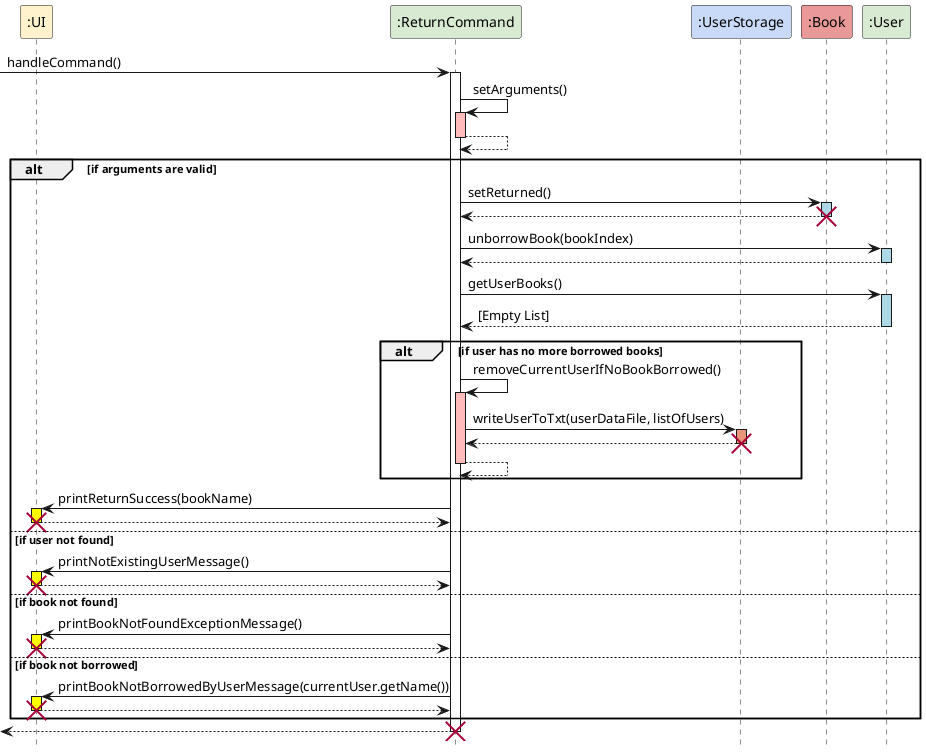 @startuml
' Define colors using preprocessor directives
!define UI_COLOR #FFF2CC
!define RETURN_COLOR #D9EAD3
!define USERSTORAGE_COLOR #C9DAF8
!define BOOK_COLOR #EA9999
!define USER_COLOR #D9EAD3

hide footbox

' Define participants with colors
participant ":UI" as Ui UI_COLOR
participant ":ReturnCommand" as retCmd RETURN_COLOR
participant ":UserStorage" as uStorage USERSTORAGE_COLOR
participant ":Book" as book BOOK_COLOR
participant ":User" as user USER_COLOR

' Sequence of interactions
[-> retCmd : handleCommand()
activate retCmd

retCmd -> retCmd : setArguments()
activate retCmd #FFBBBB
retCmd --> retCmd
deactivate retCmd

alt if arguments are valid
    retCmd -> book : setReturned()
    activate book #ADD8E6
    book --> retCmd
    deactivate book
    destroy book

    retCmd -> user : unborrowBook(bookIndex)
    activate user #ADD8E6
    user --> retCmd
    deactivate user

    ' Check if the user has no more borrowed books and remove them if necessary
    retCmd -> user : getUserBooks()
    activate user #ADD8E6
    user --> retCmd : [Empty List]
    deactivate user

    alt if user has no more borrowed books
        retCmd -> retCmd : removeCurrentUserIfNoBookBorrowed()
        activate retCmd #FFBBBB
        retCmd -> uStorage : writeUserToTxt(userDataFile, listOfUsers)
        activate uStorage #DarkSalmon
        uStorage --> retCmd
        deactivate uStorage
        destroy uStorage
        retCmd --> retCmd
        deactivate retCmd
    end

    retCmd -> Ui : printReturnSuccess(bookName)
    activate Ui #Yellow
    Ui --> retCmd
    deactivate Ui
    destroy Ui
else if user not found
    retCmd -> Ui : printNotExistingUserMessage()
    activate Ui #Yellow
    Ui --> retCmd
    deactivate Ui
    destroy Ui
else if book not found
    retCmd -> Ui : printBookNotFoundExceptionMessage()
    activate Ui #Yellow
    Ui --> retCmd
    deactivate Ui
    destroy Ui
else if book not borrowed
    retCmd -> Ui : printBookNotBorrowedByUserMessage(currentUser.getName())
    activate Ui #Yellow
    Ui --> retCmd
    deactivate Ui
    destroy Ui
end

[<-- retCmd
deactivate retCmd
destroy retCmd

@enduml


